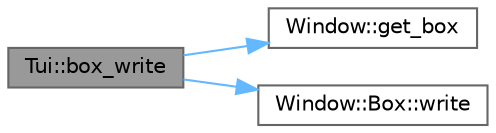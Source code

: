 digraph "Tui::box_write"
{
 // INTERACTIVE_SVG=YES
 // LATEX_PDF_SIZE
  bgcolor="transparent";
  edge [fontname=Helvetica,fontsize=10,labelfontname=Helvetica,labelfontsize=10];
  node [fontname=Helvetica,fontsize=10,shape=box,height=0.2,width=0.4];
  rankdir="LR";
  Node1 [id="Node000001",label="Tui::box_write",height=0.2,width=0.4,color="gray40", fillcolor="grey60", style="filled", fontcolor="black",tooltip=" "];
  Node1 -> Node2 [id="edge1_Node000001_Node000002",color="steelblue1",style="solid",tooltip=" "];
  Node2 [id="Node000002",label="Window::get_box",height=0.2,width=0.4,color="grey40", fillcolor="white", style="filled",URL="$class_window.html#aa86f3c62d76549982a06953a2641a3ae",tooltip=" "];
  Node1 -> Node3 [id="edge2_Node000001_Node000003",color="steelblue1",style="solid",tooltip=" "];
  Node3 [id="Node000003",label="Window::Box::write",height=0.2,width=0.4,color="grey40", fillcolor="white", style="filled",URL="$class_window_1_1_box.html#ab6db8265ccd2aa9f686b3fb71b8cef73",tooltip=" "];
}
